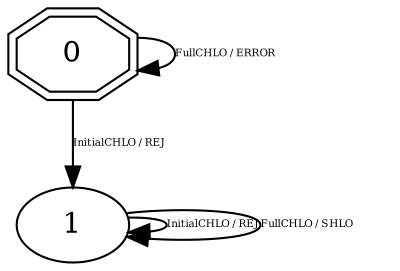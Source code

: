 digraph "Automata" {
"0" [shape=doubleoctagon, style=filled, fillcolor=white, URL="0"];
"1" [shape=ellipse, style=filled, fillcolor=white, URL="1"];
"0" -> "1" [fontsize=5, label="InitialCHLO / REJ", URL="t0"];
"0" -> "0" [fontsize=5, label="FullCHLO / ERROR", URL="t1"];
"1" -> "1" [fontsize=5, label="InitialCHLO / REJ", URL="t2"];
"1" -> "1" [fontsize=5, label="FullCHLO / SHLO", URL="t3"];
}